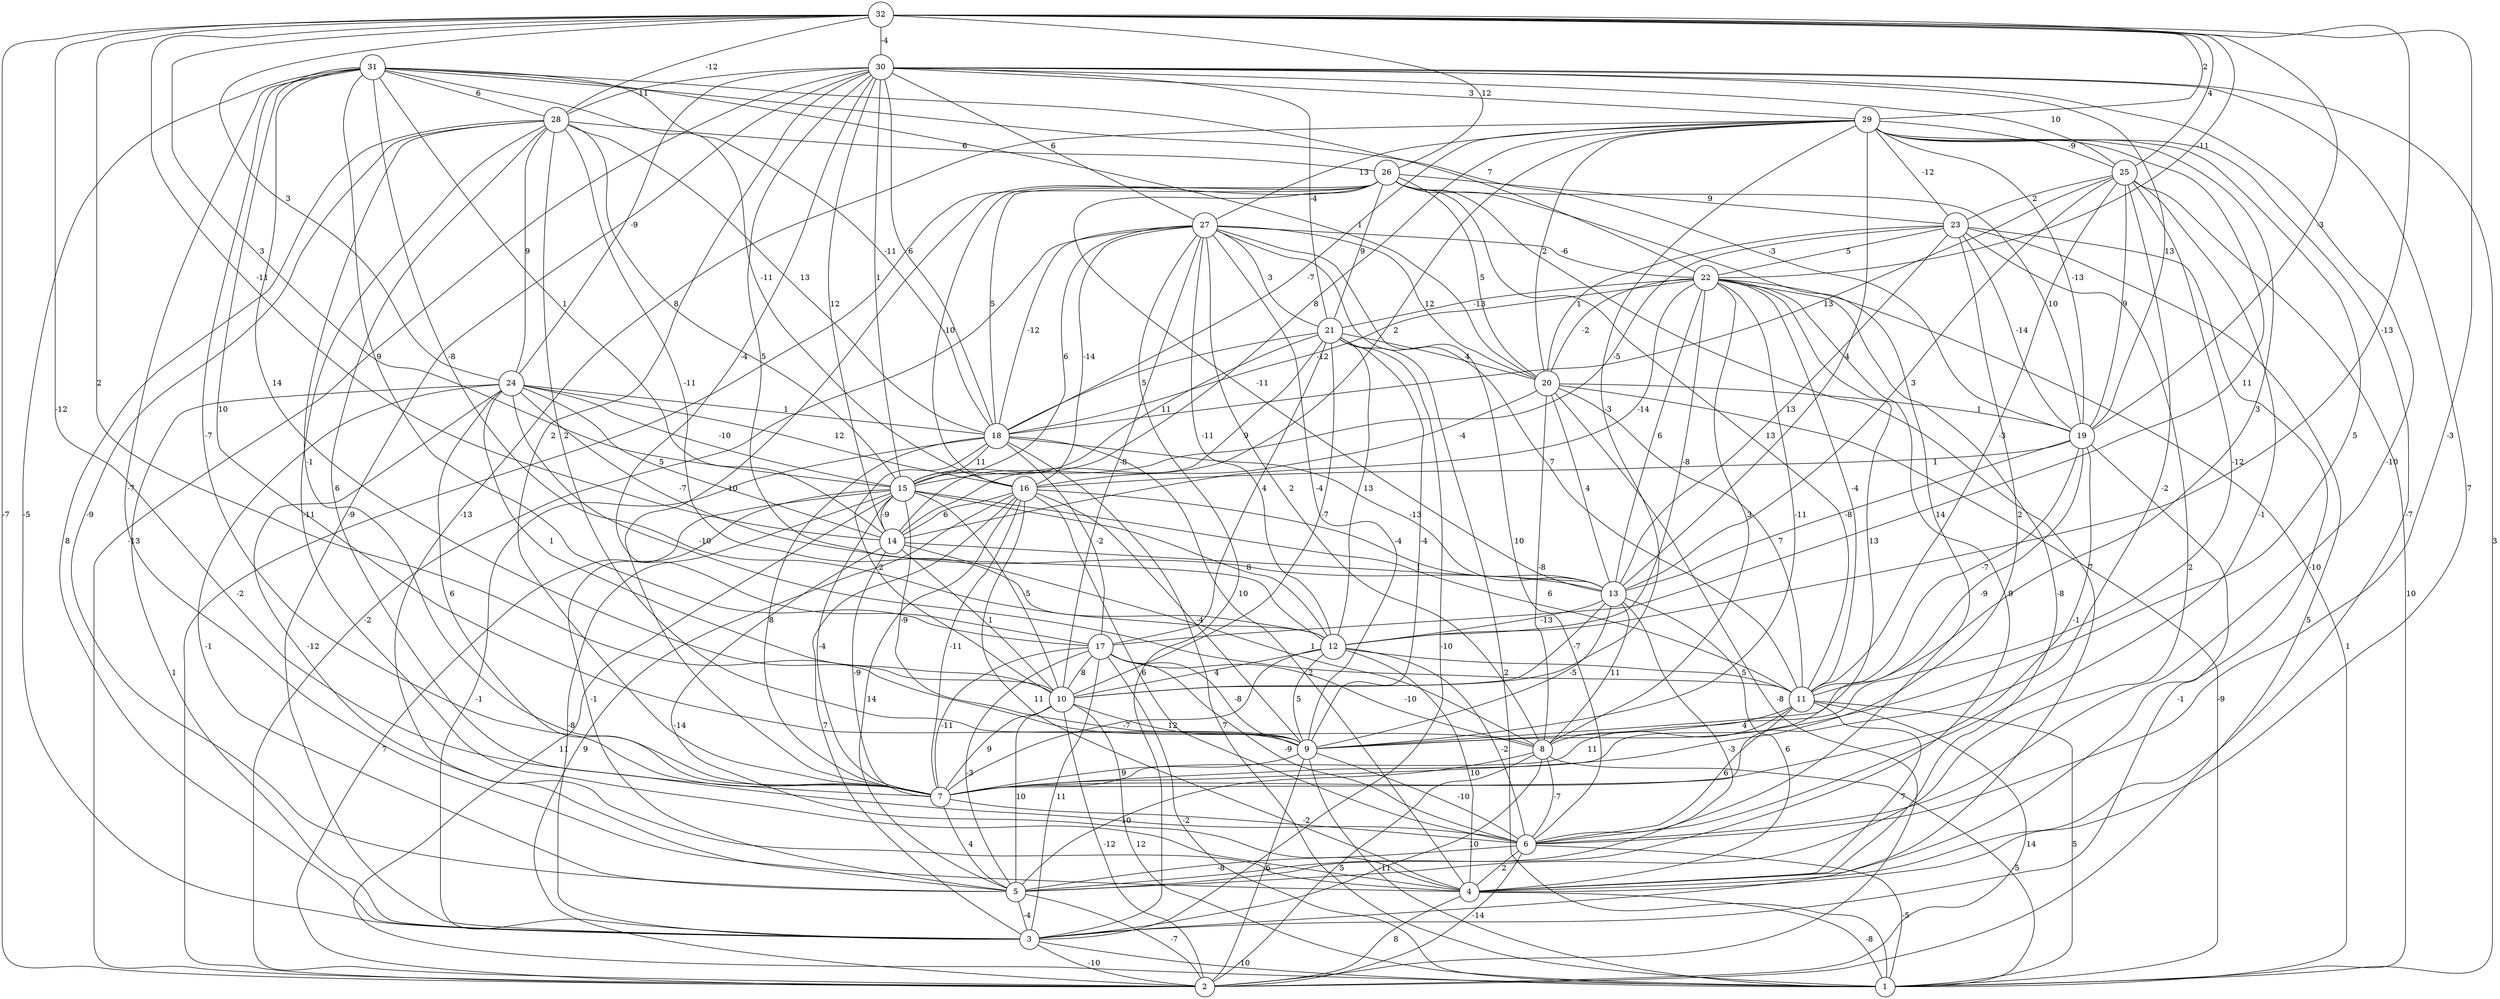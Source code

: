 graph { 
	 fontname="Helvetica,Arial,sans-serif" 
	 node [shape = circle]; 
	 32 -- 2 [label = "-7"];
	 32 -- 6 [label = "-3"];
	 32 -- 7 [label = "-12"];
	 32 -- 8 [label = "2"];
	 32 -- 12 [label = "-13"];
	 32 -- 14 [label = "-11"];
	 32 -- 15 [label = "3"];
	 32 -- 19 [label = "-3"];
	 32 -- 22 [label = "-11"];
	 32 -- 24 [label = "3"];
	 32 -- 25 [label = "4"];
	 32 -- 26 [label = "12"];
	 32 -- 28 [label = "-12"];
	 32 -- 29 [label = "2"];
	 32 -- 30 [label = "-4"];
	 31 -- 3 [label = "-5"];
	 31 -- 4 [label = "-7"];
	 31 -- 7 [label = "-7"];
	 31 -- 9 [label = "10"];
	 31 -- 10 [label = "14"];
	 31 -- 12 [label = "-8"];
	 31 -- 14 [label = "1"];
	 31 -- 16 [label = "-11"];
	 31 -- 17 [label = "9"];
	 31 -- 18 [label = "-11"];
	 31 -- 19 [label = "-3"];
	 31 -- 20 [label = "1"];
	 31 -- 22 [label = "7"];
	 31 -- 28 [label = "6"];
	 30 -- 1 [label = "3"];
	 30 -- 2 [label = "-13"];
	 30 -- 3 [label = "-9"];
	 30 -- 4 [label = "7"];
	 30 -- 6 [label = "-10"];
	 30 -- 7 [label = "2"];
	 30 -- 12 [label = "5"];
	 30 -- 14 [label = "12"];
	 30 -- 15 [label = "1"];
	 30 -- 17 [label = "-4"];
	 30 -- 18 [label = "6"];
	 30 -- 19 [label = "13"];
	 30 -- 21 [label = "-4"];
	 30 -- 24 [label = "-9"];
	 30 -- 25 [label = "10"];
	 30 -- 27 [label = "6"];
	 30 -- 28 [label = "-11"];
	 30 -- 29 [label = "3"];
	 29 -- 4 [label = "-7"];
	 29 -- 5 [label = "-13"];
	 29 -- 9 [label = "5"];
	 29 -- 10 [label = "-3"];
	 29 -- 11 [label = "3"];
	 29 -- 13 [label = "4"];
	 29 -- 14 [label = "2"];
	 29 -- 15 [label = "8"];
	 29 -- 17 [label = "11"];
	 29 -- 18 [label = "-7"];
	 29 -- 19 [label = "-13"];
	 29 -- 20 [label = "2"];
	 29 -- 23 [label = "-12"];
	 29 -- 25 [label = "-9"];
	 29 -- 27 [label = "13"];
	 28 -- 3 [label = "8"];
	 28 -- 4 [label = "-11"];
	 28 -- 5 [label = "-9"];
	 28 -- 6 [label = "6"];
	 28 -- 7 [label = "-1"];
	 28 -- 9 [label = "2"];
	 28 -- 12 [label = "-11"];
	 28 -- 15 [label = "8"];
	 28 -- 18 [label = "13"];
	 28 -- 24 [label = "9"];
	 28 -- 26 [label = "6"];
	 27 -- 2 [label = "-2"];
	 27 -- 3 [label = "10"];
	 27 -- 6 [label = "10"];
	 27 -- 8 [label = "2"];
	 27 -- 9 [label = "-4"];
	 27 -- 10 [label = "-8"];
	 27 -- 11 [label = "7"];
	 27 -- 12 [label = "-11"];
	 27 -- 15 [label = "6"];
	 27 -- 16 [label = "-14"];
	 27 -- 18 [label = "-12"];
	 27 -- 20 [label = "12"];
	 27 -- 21 [label = "3"];
	 27 -- 22 [label = "-6"];
	 26 -- 2 [label = "-2"];
	 26 -- 3 [label = "-7"];
	 26 -- 6 [label = "14"];
	 26 -- 7 [label = "10"];
	 26 -- 11 [label = "13"];
	 26 -- 13 [label = "-11"];
	 26 -- 16 [label = "-10"];
	 26 -- 18 [label = "5"];
	 26 -- 19 [label = "10"];
	 26 -- 20 [label = "5"];
	 26 -- 21 [label = "9"];
	 26 -- 23 [label = "9"];
	 25 -- 1 [label = "10"];
	 25 -- 6 [label = "-1"];
	 25 -- 7 [label = "-2"];
	 25 -- 9 [label = "-12"];
	 25 -- 11 [label = "-3"];
	 25 -- 13 [label = "3"];
	 25 -- 18 [label = "13"];
	 25 -- 19 [label = "9"];
	 25 -- 23 [label = "2"];
	 24 -- 3 [label = "1"];
	 24 -- 4 [label = "-12"];
	 24 -- 5 [label = "-1"];
	 24 -- 7 [label = "6"];
	 24 -- 10 [label = "1"];
	 24 -- 11 [label = "-10"];
	 24 -- 13 [label = "-7"];
	 24 -- 14 [label = "5"];
	 24 -- 15 [label = "-10"];
	 24 -- 16 [label = "12"];
	 24 -- 18 [label = "1"];
	 23 -- 2 [label = "5"];
	 23 -- 4 [label = "-10"];
	 23 -- 5 [label = "2"];
	 23 -- 7 [label = "2"];
	 23 -- 13 [label = "13"];
	 23 -- 15 [label = "-5"];
	 23 -- 19 [label = "-14"];
	 23 -- 20 [label = "1"];
	 23 -- 22 [label = "5"];
	 22 -- 1 [label = "1"];
	 22 -- 4 [label = "-8"];
	 22 -- 5 [label = "9"];
	 22 -- 7 [label = "13"];
	 22 -- 8 [label = "3"];
	 22 -- 9 [label = "-11"];
	 22 -- 11 [label = "-4"];
	 22 -- 12 [label = "-8"];
	 22 -- 13 [label = "6"];
	 22 -- 14 [label = "-14"];
	 22 -- 18 [label = "-12"];
	 22 -- 20 [label = "-2"];
	 22 -- 21 [label = "-13"];
	 21 -- 1 [label = "2"];
	 21 -- 3 [label = "-10"];
	 21 -- 9 [label = "-4"];
	 21 -- 10 [label = "-7"];
	 21 -- 12 [label = "13"];
	 21 -- 14 [label = "9"];
	 21 -- 15 [label = "11"];
	 21 -- 17 [label = "4"];
	 21 -- 18 [label = "5"];
	 21 -- 20 [label = "4"];
	 20 -- 1 [label = "-9"];
	 20 -- 2 [label = "-8"];
	 20 -- 8 [label = "-8"];
	 20 -- 11 [label = "7"];
	 20 -- 13 [label = "4"];
	 20 -- 16 [label = "-4"];
	 20 -- 19 [label = "1"];
	 19 -- 3 [label = "-1"];
	 19 -- 7 [label = "-1"];
	 19 -- 9 [label = "-9"];
	 19 -- 11 [label = "-7"];
	 19 -- 13 [label = "-8"];
	 19 -- 16 [label = "1"];
	 18 -- 1 [label = "7"];
	 18 -- 3 [label = "-1"];
	 18 -- 4 [label = "2"];
	 18 -- 7 [label = "8"];
	 18 -- 10 [label = "2"];
	 18 -- 13 [label = "-13"];
	 18 -- 15 [label = "11"];
	 18 -- 17 [label = "-2"];
	 17 -- 1 [label = "-2"];
	 17 -- 3 [label = "11"];
	 17 -- 5 [label = "-3"];
	 17 -- 6 [label = "-9"];
	 17 -- 7 [label = "-11"];
	 17 -- 8 [label = "-10"];
	 17 -- 9 [label = "-8"];
	 17 -- 10 [label = "8"];
	 16 -- 2 [label = "9"];
	 16 -- 3 [label = "7"];
	 16 -- 4 [label = "11"];
	 16 -- 5 [label = "14"];
	 16 -- 6 [label = "6"];
	 16 -- 7 [label = "-11"];
	 16 -- 9 [label = "-4"];
	 16 -- 13 [label = "-4"];
	 16 -- 14 [label = "6"];
	 15 -- 1 [label = "11"];
	 15 -- 2 [label = "7"];
	 15 -- 3 [label = "-8"];
	 15 -- 5 [label = "-1"];
	 15 -- 7 [label = "-4"];
	 15 -- 9 [label = "-9"];
	 15 -- 10 [label = "-5"];
	 15 -- 11 [label = "6"];
	 15 -- 12 [label = "8"];
	 15 -- 14 [label = "-9"];
	 14 -- 4 [label = "-14"];
	 14 -- 7 [label = "-9"];
	 14 -- 8 [label = "1"];
	 14 -- 10 [label = "1"];
	 14 -- 13 [label = "1"];
	 13 -- 4 [label = "6"];
	 13 -- 5 [label = "-3"];
	 13 -- 8 [label = "11"];
	 13 -- 9 [label = "-5"];
	 13 -- 10 [label = "-7"];
	 13 -- 12 [label = "-13"];
	 12 -- 4 [label = "10"];
	 12 -- 6 [label = "-2"];
	 12 -- 7 [label = "-7"];
	 12 -- 9 [label = "5"];
	 12 -- 10 [label = "4"];
	 12 -- 11 [label = "5"];
	 11 -- 1 [label = "5"];
	 11 -- 2 [label = "14"];
	 11 -- 4 [label = "7"];
	 11 -- 6 [label = "6"];
	 11 -- 7 [label = "11"];
	 11 -- 8 [label = "4"];
	 10 -- 1 [label = "12"];
	 10 -- 2 [label = "-12"];
	 10 -- 5 [label = "10"];
	 10 -- 7 [label = "9"];
	 10 -- 9 [label = "12"];
	 9 -- 1 [label = "-11"];
	 9 -- 2 [label = "6"];
	 9 -- 6 [label = "-10"];
	 9 -- 7 [label = "9"];
	 8 -- 1 [label = "-5"];
	 8 -- 2 [label = "5"];
	 8 -- 3 [label = "10"];
	 8 -- 5 [label = "10"];
	 8 -- 6 [label = "-7"];
	 7 -- 5 [label = "4"];
	 7 -- 6 [label = "-2"];
	 6 -- 1 [label = "-5"];
	 6 -- 2 [label = "-14"];
	 6 -- 4 [label = "2"];
	 6 -- 5 [label = "-8"];
	 5 -- 2 [label = "-7"];
	 5 -- 3 [label = "-4"];
	 4 -- 1 [label = "-8"];
	 4 -- 2 [label = "8"];
	 3 -- 1 [label = "-10"];
	 3 -- 2 [label = "-10"];
	 1;
	 2;
	 3;
	 4;
	 5;
	 6;
	 7;
	 8;
	 9;
	 10;
	 11;
	 12;
	 13;
	 14;
	 15;
	 16;
	 17;
	 18;
	 19;
	 20;
	 21;
	 22;
	 23;
	 24;
	 25;
	 26;
	 27;
	 28;
	 29;
	 30;
	 31;
	 32;
}
